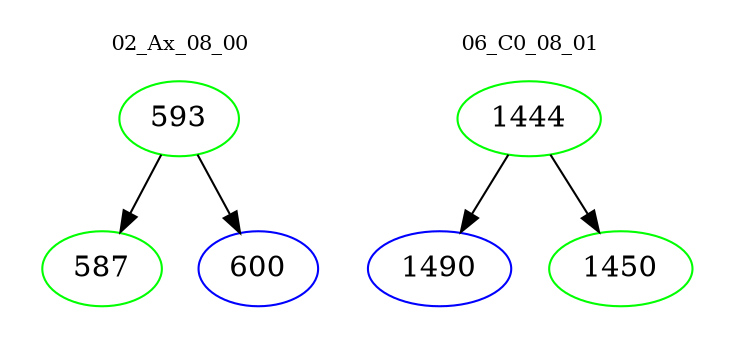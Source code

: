digraph{
subgraph cluster_0 {
color = white
label = "02_Ax_08_00";
fontsize=10;
T0_593 [label="593", color="green"]
T0_593 -> T0_587 [color="black"]
T0_587 [label="587", color="green"]
T0_593 -> T0_600 [color="black"]
T0_600 [label="600", color="blue"]
}
subgraph cluster_1 {
color = white
label = "06_C0_08_01";
fontsize=10;
T1_1444 [label="1444", color="green"]
T1_1444 -> T1_1490 [color="black"]
T1_1490 [label="1490", color="blue"]
T1_1444 -> T1_1450 [color="black"]
T1_1450 [label="1450", color="green"]
}
}
